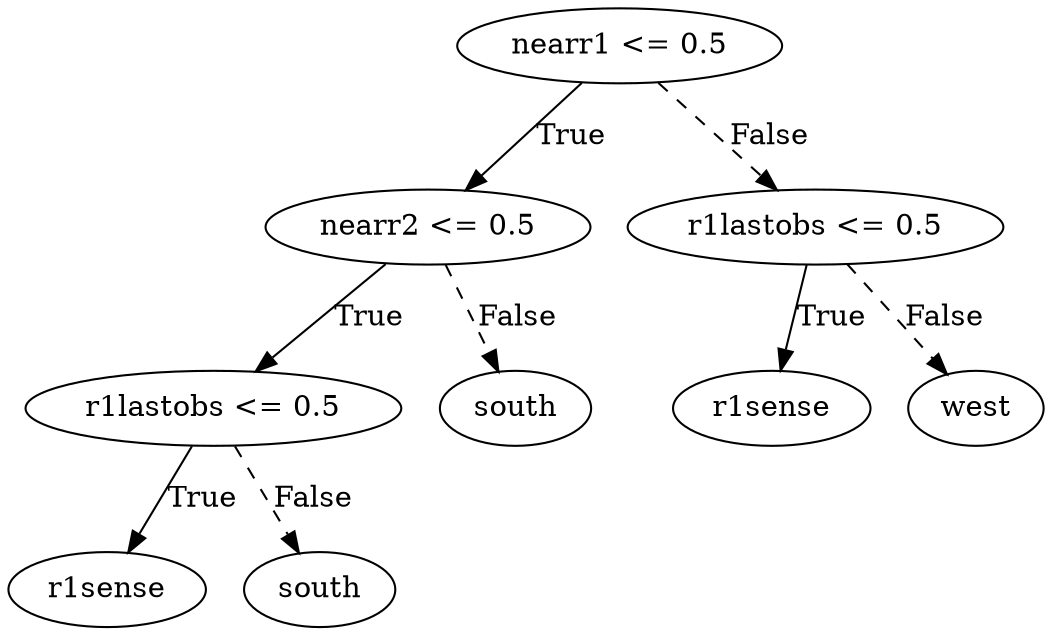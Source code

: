 digraph {
0 [label="nearr1 <= 0.5"];
1 [label="nearr2 <= 0.5"];
2 [label="r1lastobs <= 0.5"];
3 [label="r1sense"];
2 -> 3 [label="True"];
4 [label="south"];
2 -> 4 [style="dashed", label="False"];
1 -> 2 [label="True"];
5 [label="south"];
1 -> 5 [style="dashed", label="False"];
0 -> 1 [label="True"];
6 [label="r1lastobs <= 0.5"];
7 [label="r1sense"];
6 -> 7 [label="True"];
8 [label="west"];
6 -> 8 [style="dashed", label="False"];
0 -> 6 [style="dashed", label="False"];

}